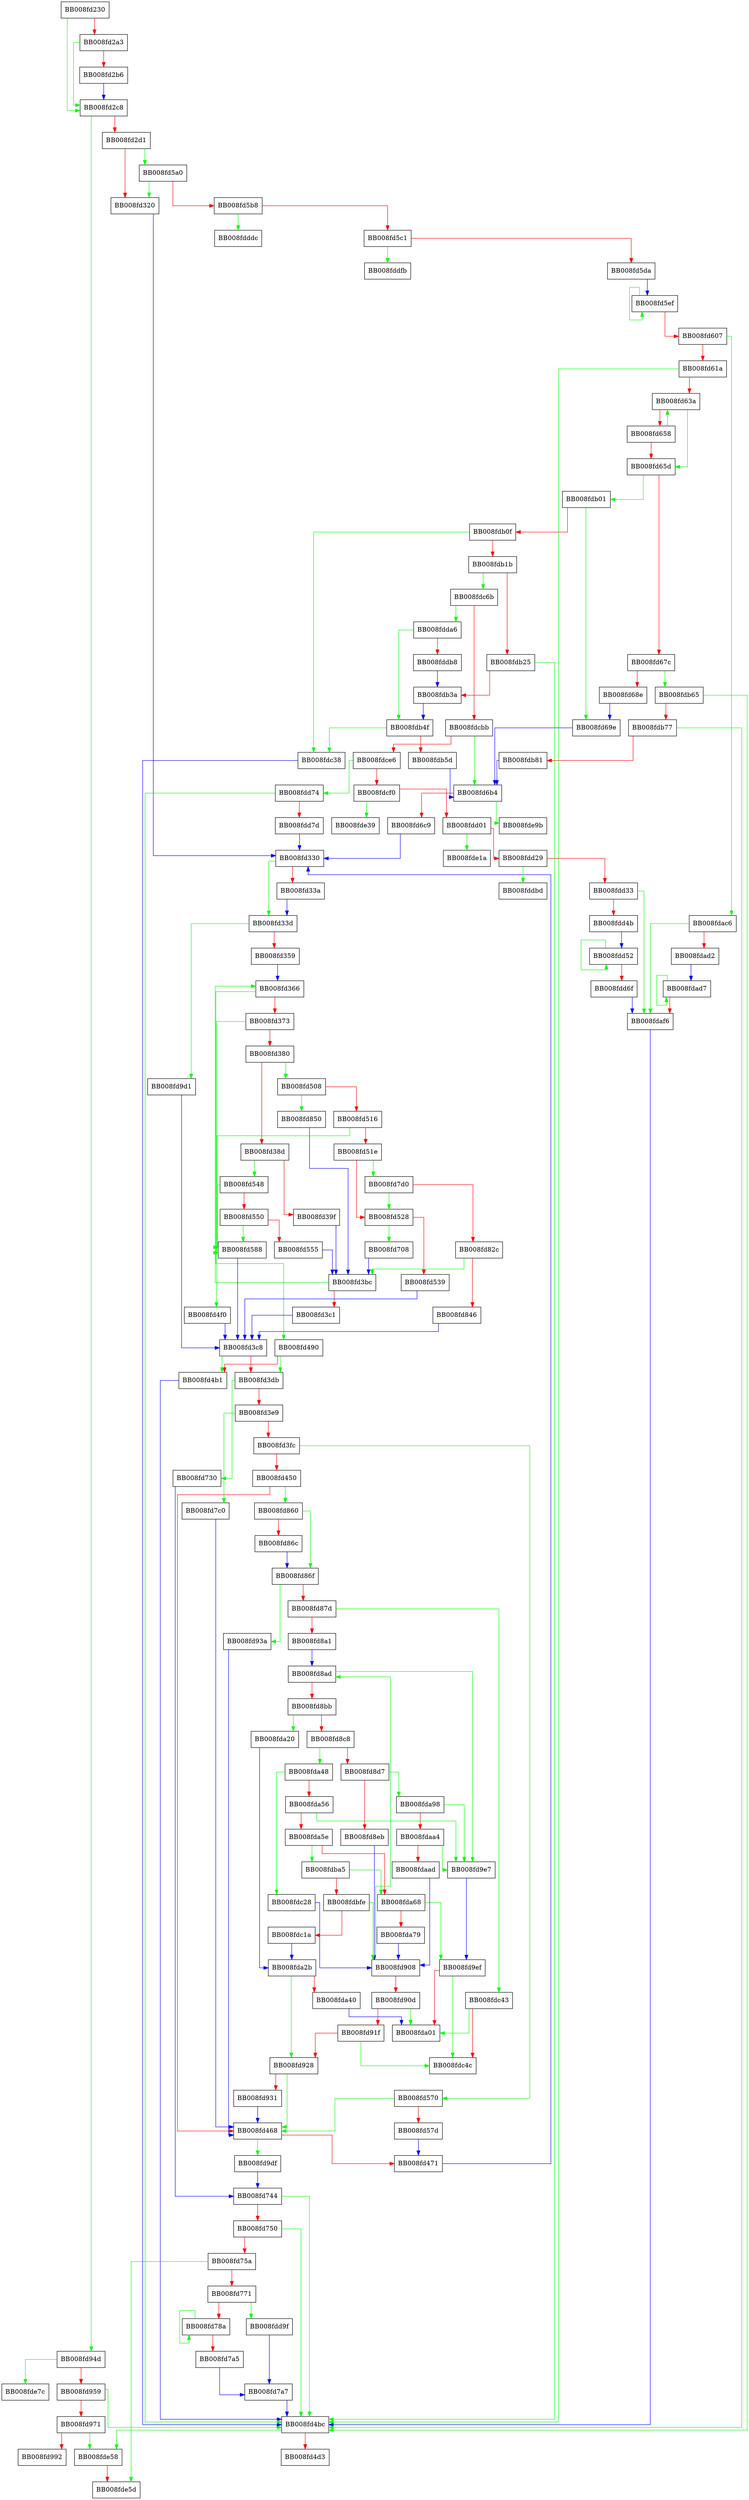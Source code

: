 digraph __gconv_transform_internal_ucs2reverse {
  node [shape="box"];
  graph [splines=ortho];
  BB008fd230 -> BB008fd2c8 [color="green"];
  BB008fd230 -> BB008fd2a3 [color="red"];
  BB008fd2a3 -> BB008fd2c8 [color="green"];
  BB008fd2a3 -> BB008fd2b6 [color="red"];
  BB008fd2b6 -> BB008fd2c8 [color="blue"];
  BB008fd2c8 -> BB008fd94d [color="green"];
  BB008fd2c8 -> BB008fd2d1 [color="red"];
  BB008fd2d1 -> BB008fd5a0 [color="green"];
  BB008fd2d1 -> BB008fd320 [color="red"];
  BB008fd320 -> BB008fd330 [color="blue"];
  BB008fd330 -> BB008fd33d [color="green"];
  BB008fd330 -> BB008fd33a [color="red"];
  BB008fd33a -> BB008fd33d [color="blue"];
  BB008fd33d -> BB008fd9d1 [color="green"];
  BB008fd33d -> BB008fd359 [color="red"];
  BB008fd359 -> BB008fd366 [color="blue"];
  BB008fd366 -> BB008fd490 [color="green"];
  BB008fd366 -> BB008fd373 [color="red"];
  BB008fd373 -> BB008fd4f0 [color="green"];
  BB008fd373 -> BB008fd380 [color="red"];
  BB008fd380 -> BB008fd508 [color="green"];
  BB008fd380 -> BB008fd38d [color="red"];
  BB008fd38d -> BB008fd548 [color="green"];
  BB008fd38d -> BB008fd39f [color="red"];
  BB008fd39f -> BB008fd3bc [color="blue"];
  BB008fd3bc -> BB008fd366 [color="green"];
  BB008fd3bc -> BB008fd3c1 [color="red"];
  BB008fd3c1 -> BB008fd3c8 [color="blue"];
  BB008fd3c8 -> BB008fd4b1 [color="green"];
  BB008fd3c8 -> BB008fd3db [color="red"];
  BB008fd3db -> BB008fd730 [color="green"];
  BB008fd3db -> BB008fd3e9 [color="red"];
  BB008fd3e9 -> BB008fd7c0 [color="green"];
  BB008fd3e9 -> BB008fd3fc [color="red"];
  BB008fd3fc -> BB008fd570 [color="green"];
  BB008fd3fc -> BB008fd450 [color="red"];
  BB008fd450 -> BB008fd860 [color="green"];
  BB008fd450 -> BB008fd468 [color="red"];
  BB008fd468 -> BB008fd9df [color="green"];
  BB008fd468 -> BB008fd471 [color="red"];
  BB008fd471 -> BB008fd330 [color="blue"];
  BB008fd490 -> BB008fd3db [color="green"];
  BB008fd490 -> BB008fd4b1 [color="red"];
  BB008fd4b1 -> BB008fd4bc [color="blue"];
  BB008fd4bc -> BB008fde58 [color="green"];
  BB008fd4bc -> BB008fd4d3 [color="red"];
  BB008fd4f0 -> BB008fd3c8 [color="blue"];
  BB008fd508 -> BB008fd850 [color="green"];
  BB008fd508 -> BB008fd516 [color="red"];
  BB008fd516 -> BB008fd588 [color="green"];
  BB008fd516 -> BB008fd51e [color="red"];
  BB008fd51e -> BB008fd7d0 [color="green"];
  BB008fd51e -> BB008fd528 [color="red"];
  BB008fd528 -> BB008fd708 [color="green"];
  BB008fd528 -> BB008fd539 [color="red"];
  BB008fd539 -> BB008fd3c8 [color="blue"];
  BB008fd548 -> BB008fd588 [color="green"];
  BB008fd548 -> BB008fd550 [color="red"];
  BB008fd550 -> BB008fd588 [color="green"];
  BB008fd550 -> BB008fd555 [color="red"];
  BB008fd555 -> BB008fd3bc [color="blue"];
  BB008fd570 -> BB008fd468 [color="green"];
  BB008fd570 -> BB008fd57d [color="red"];
  BB008fd57d -> BB008fd471 [color="blue"];
  BB008fd588 -> BB008fd3c8 [color="blue"];
  BB008fd5a0 -> BB008fd320 [color="green"];
  BB008fd5a0 -> BB008fd5b8 [color="red"];
  BB008fd5b8 -> BB008fdddc [color="green"];
  BB008fd5b8 -> BB008fd5c1 [color="red"];
  BB008fd5c1 -> BB008fddfb [color="green"];
  BB008fd5c1 -> BB008fd5da [color="red"];
  BB008fd5da -> BB008fd5ef [color="blue"];
  BB008fd5ef -> BB008fd5ef [color="green"];
  BB008fd5ef -> BB008fd607 [color="red"];
  BB008fd607 -> BB008fdac6 [color="green"];
  BB008fd607 -> BB008fd61a [color="red"];
  BB008fd61a -> BB008fd4bc [color="green"];
  BB008fd61a -> BB008fd63a [color="red"];
  BB008fd63a -> BB008fd65d [color="green"];
  BB008fd63a -> BB008fd658 [color="red"];
  BB008fd658 -> BB008fd63a [color="green"];
  BB008fd658 -> BB008fd65d [color="red"];
  BB008fd65d -> BB008fdb01 [color="green"];
  BB008fd65d -> BB008fd67c [color="red"];
  BB008fd67c -> BB008fdb65 [color="green"];
  BB008fd67c -> BB008fd68e [color="red"];
  BB008fd68e -> BB008fd69e [color="blue"];
  BB008fd69e -> BB008fd6b4 [color="blue"];
  BB008fd6b4 -> BB008fde9b [color="green"];
  BB008fd6b4 -> BB008fd6c9 [color="red"];
  BB008fd6c9 -> BB008fd330 [color="blue"];
  BB008fd708 -> BB008fd3bc [color="blue"];
  BB008fd730 -> BB008fd744 [color="blue"];
  BB008fd744 -> BB008fd4bc [color="green"];
  BB008fd744 -> BB008fd750 [color="red"];
  BB008fd750 -> BB008fd4bc [color="green"];
  BB008fd750 -> BB008fd75a [color="red"];
  BB008fd75a -> BB008fde5d [color="green"];
  BB008fd75a -> BB008fd771 [color="red"];
  BB008fd771 -> BB008fdd9f [color="green"];
  BB008fd771 -> BB008fd78a [color="red"];
  BB008fd78a -> BB008fd78a [color="green"];
  BB008fd78a -> BB008fd7a5 [color="red"];
  BB008fd7a5 -> BB008fd7a7 [color="blue"];
  BB008fd7a7 -> BB008fd4bc [color="blue"];
  BB008fd7c0 -> BB008fd468 [color="blue"];
  BB008fd7d0 -> BB008fd528 [color="green"];
  BB008fd7d0 -> BB008fd82c [color="red"];
  BB008fd82c -> BB008fd3bc [color="green"];
  BB008fd82c -> BB008fd846 [color="red"];
  BB008fd846 -> BB008fd3c8 [color="blue"];
  BB008fd850 -> BB008fd3bc [color="blue"];
  BB008fd860 -> BB008fd86f [color="green"];
  BB008fd860 -> BB008fd86c [color="red"];
  BB008fd86c -> BB008fd86f [color="blue"];
  BB008fd86f -> BB008fd93a [color="green"];
  BB008fd86f -> BB008fd87d [color="red"];
  BB008fd87d -> BB008fdc43 [color="green"];
  BB008fd87d -> BB008fd8a1 [color="red"];
  BB008fd8a1 -> BB008fd8ad [color="blue"];
  BB008fd8ad -> BB008fd9e7 [color="green"];
  BB008fd8ad -> BB008fd8bb [color="red"];
  BB008fd8bb -> BB008fda20 [color="green"];
  BB008fd8bb -> BB008fd8c8 [color="red"];
  BB008fd8c8 -> BB008fda48 [color="green"];
  BB008fd8c8 -> BB008fd8d7 [color="red"];
  BB008fd8d7 -> BB008fda98 [color="green"];
  BB008fd8d7 -> BB008fd8eb [color="red"];
  BB008fd8eb -> BB008fd908 [color="blue"];
  BB008fd908 -> BB008fd8ad [color="green"];
  BB008fd908 -> BB008fd90d [color="red"];
  BB008fd90d -> BB008fda01 [color="green"];
  BB008fd90d -> BB008fd91f [color="red"];
  BB008fd91f -> BB008fdc4c [color="green"];
  BB008fd91f -> BB008fd928 [color="red"];
  BB008fd928 -> BB008fd468 [color="green"];
  BB008fd928 -> BB008fd931 [color="red"];
  BB008fd931 -> BB008fd468 [color="blue"];
  BB008fd93a -> BB008fd468 [color="blue"];
  BB008fd94d -> BB008fde7c [color="green"];
  BB008fd94d -> BB008fd959 [color="red"];
  BB008fd959 -> BB008fd4bc [color="green"];
  BB008fd959 -> BB008fd971 [color="red"];
  BB008fd971 -> BB008fde58 [color="green"];
  BB008fd971 -> BB008fd992 [color="red"];
  BB008fd9d1 -> BB008fd3c8 [color="blue"];
  BB008fd9df -> BB008fd744 [color="blue"];
  BB008fd9e7 -> BB008fd9ef [color="blue"];
  BB008fd9ef -> BB008fdc4c [color="green"];
  BB008fd9ef -> BB008fda01 [color="red"];
  BB008fda20 -> BB008fda2b [color="blue"];
  BB008fda2b -> BB008fd928 [color="green"];
  BB008fda2b -> BB008fda40 [color="red"];
  BB008fda40 -> BB008fda01 [color="blue"];
  BB008fda48 -> BB008fdc28 [color="green"];
  BB008fda48 -> BB008fda56 [color="red"];
  BB008fda56 -> BB008fd9e7 [color="green"];
  BB008fda56 -> BB008fda5e [color="red"];
  BB008fda5e -> BB008fdba5 [color="green"];
  BB008fda5e -> BB008fda68 [color="red"];
  BB008fda68 -> BB008fd9ef [color="green"];
  BB008fda68 -> BB008fda79 [color="red"];
  BB008fda79 -> BB008fd908 [color="blue"];
  BB008fda98 -> BB008fd9e7 [color="green"];
  BB008fda98 -> BB008fdaa4 [color="red"];
  BB008fdaa4 -> BB008fd9e7 [color="green"];
  BB008fdaa4 -> BB008fdaad [color="red"];
  BB008fdaad -> BB008fd908 [color="blue"];
  BB008fdac6 -> BB008fdaf6 [color="green"];
  BB008fdac6 -> BB008fdad2 [color="red"];
  BB008fdad2 -> BB008fdad7 [color="blue"];
  BB008fdad7 -> BB008fdad7 [color="green"];
  BB008fdad7 -> BB008fdaf6 [color="red"];
  BB008fdaf6 -> BB008fd4bc [color="blue"];
  BB008fdb01 -> BB008fd69e [color="green"];
  BB008fdb01 -> BB008fdb0f [color="red"];
  BB008fdb0f -> BB008fdc38 [color="green"];
  BB008fdb0f -> BB008fdb1b [color="red"];
  BB008fdb1b -> BB008fdc6b [color="green"];
  BB008fdb1b -> BB008fdb25 [color="red"];
  BB008fdb25 -> BB008fd4bc [color="green"];
  BB008fdb25 -> BB008fdb3a [color="red"];
  BB008fdb3a -> BB008fdb4f [color="blue"];
  BB008fdb4f -> BB008fdc38 [color="green"];
  BB008fdb4f -> BB008fdb5d [color="red"];
  BB008fdb5d -> BB008fd6b4 [color="blue"];
  BB008fdb65 -> BB008fd4bc [color="green"];
  BB008fdb65 -> BB008fdb77 [color="red"];
  BB008fdb77 -> BB008fd4bc [color="green"];
  BB008fdb77 -> BB008fdb81 [color="red"];
  BB008fdb81 -> BB008fd6b4 [color="blue"];
  BB008fdba5 -> BB008fda68 [color="green"];
  BB008fdba5 -> BB008fdbfe [color="red"];
  BB008fdbfe -> BB008fd908 [color="green"];
  BB008fdbfe -> BB008fdc1a [color="red"];
  BB008fdc1a -> BB008fda2b [color="blue"];
  BB008fdc28 -> BB008fd908 [color="blue"];
  BB008fdc38 -> BB008fd4bc [color="blue"];
  BB008fdc43 -> BB008fda01 [color="green"];
  BB008fdc43 -> BB008fdc4c [color="red"];
  BB008fdc6b -> BB008fdda6 [color="green"];
  BB008fdc6b -> BB008fdcbb [color="red"];
  BB008fdcbb -> BB008fd6b4 [color="green"];
  BB008fdcbb -> BB008fdce6 [color="red"];
  BB008fdce6 -> BB008fdd74 [color="green"];
  BB008fdce6 -> BB008fdcf0 [color="red"];
  BB008fdcf0 -> BB008fde39 [color="green"];
  BB008fdcf0 -> BB008fdd01 [color="red"];
  BB008fdd01 -> BB008fde1a [color="green"];
  BB008fdd01 -> BB008fdd29 [color="red"];
  BB008fdd29 -> BB008fddbd [color="green"];
  BB008fdd29 -> BB008fdd33 [color="red"];
  BB008fdd33 -> BB008fdaf6 [color="green"];
  BB008fdd33 -> BB008fdd4b [color="red"];
  BB008fdd4b -> BB008fdd52 [color="blue"];
  BB008fdd52 -> BB008fdd52 [color="green"];
  BB008fdd52 -> BB008fdd6f [color="red"];
  BB008fdd6f -> BB008fdaf6 [color="blue"];
  BB008fdd74 -> BB008fd4bc [color="green"];
  BB008fdd74 -> BB008fdd7d [color="red"];
  BB008fdd7d -> BB008fd330 [color="blue"];
  BB008fdd9f -> BB008fd7a7 [color="blue"];
  BB008fdda6 -> BB008fdb4f [color="green"];
  BB008fdda6 -> BB008fddb8 [color="red"];
  BB008fddb8 -> BB008fdb3a [color="blue"];
  BB008fde58 -> BB008fde5d [color="red"];
}
